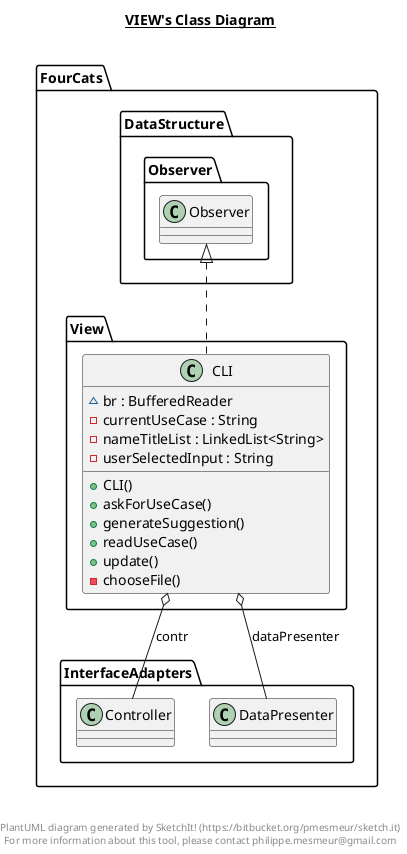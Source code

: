 @startuml

title __VIEW's Class Diagram__\n

  namespace FourCats {
    namespace View {
      class FourCats.View.CLI {
          ~ br : BufferedReader
          - currentUseCase : String
          - nameTitleList : LinkedList<String>
          - userSelectedInput : String
          + CLI()
          + askForUseCase()
          + generateSuggestion()
          + readUseCase()
          + update()
          - chooseFile()
      }
    }
  }
  

  FourCats.View.CLI .up.|> FourCats.DataStructure.Observer.Observer
  FourCats.View.CLI o-- FourCats.InterfaceAdapters.Controller : contr
  FourCats.View.CLI o-- FourCats.InterfaceAdapters.DataPresenter : dataPresenter


right footer


PlantUML diagram generated by SketchIt! (https://bitbucket.org/pmesmeur/sketch.it)
For more information about this tool, please contact philippe.mesmeur@gmail.com
endfooter

@enduml
